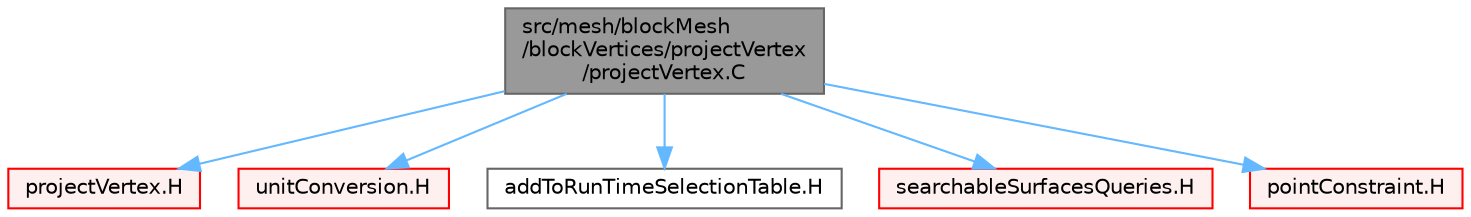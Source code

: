 digraph "src/mesh/blockMesh/blockVertices/projectVertex/projectVertex.C"
{
 // LATEX_PDF_SIZE
  bgcolor="transparent";
  edge [fontname=Helvetica,fontsize=10,labelfontname=Helvetica,labelfontsize=10];
  node [fontname=Helvetica,fontsize=10,shape=box,height=0.2,width=0.4];
  Node1 [id="Node000001",label="src/mesh/blockMesh\l/blockVertices/projectVertex\l/projectVertex.C",height=0.2,width=0.4,color="gray40", fillcolor="grey60", style="filled", fontcolor="black",tooltip=" "];
  Node1 -> Node2 [id="edge1_Node000001_Node000002",color="steelblue1",style="solid",tooltip=" "];
  Node2 [id="Node000002",label="projectVertex.H",height=0.2,width=0.4,color="red", fillcolor="#FFF0F0", style="filled",URL="$projectVertex_8H.html",tooltip=" "];
  Node1 -> Node241 [id="edge2_Node000001_Node000241",color="steelblue1",style="solid",tooltip=" "];
  Node241 [id="Node000241",label="unitConversion.H",height=0.2,width=0.4,color="red", fillcolor="#FFF0F0", style="filled",URL="$unitConversion_8H.html",tooltip="Unit conversion functions."];
  Node1 -> Node243 [id="edge3_Node000001_Node000243",color="steelblue1",style="solid",tooltip=" "];
  Node243 [id="Node000243",label="addToRunTimeSelectionTable.H",height=0.2,width=0.4,color="grey40", fillcolor="white", style="filled",URL="$addToRunTimeSelectionTable_8H.html",tooltip="Macros for easy insertion into run-time selection tables."];
  Node1 -> Node244 [id="edge4_Node000001_Node000244",color="steelblue1",style="solid",tooltip=" "];
  Node244 [id="Node000244",label="searchableSurfacesQueries.H",height=0.2,width=0.4,color="red", fillcolor="#FFF0F0", style="filled",URL="$searchableSurfacesQueries_8H.html",tooltip=" "];
  Node1 -> Node245 [id="edge5_Node000001_Node000245",color="steelblue1",style="solid",tooltip=" "];
  Node245 [id="Node000245",label="pointConstraint.H",height=0.2,width=0.4,color="red", fillcolor="#FFF0F0", style="filled",URL="$pointConstraint_8H.html",tooltip=" "];
}

